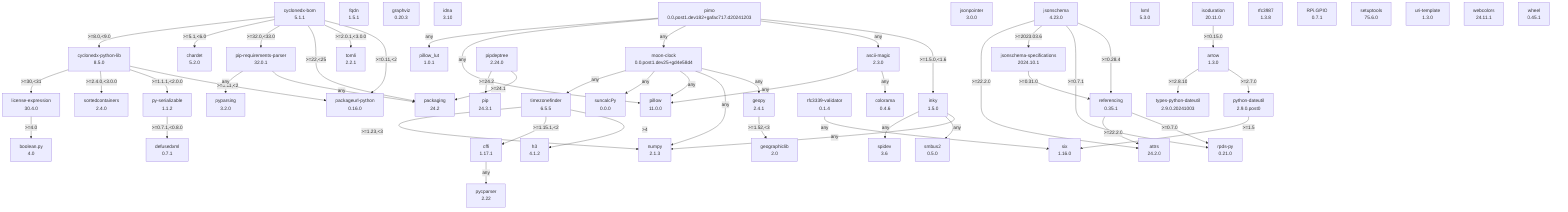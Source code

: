 flowchart TD
    classDef missing stroke-dasharray: 5
    arrow["arrow\n1.3.0"]
    ascii-magic["ascii-magic\n2.3.0"]
    attrs["attrs\n24.2.0"]
    boolean-py["boolean.py\n4.0"]
    cffi["cffi\n1.17.1"]
    chardet["chardet\n5.2.0"]
    colorama["colorama\n0.4.6"]
    cyclonedx-bom["cyclonedx-bom\n5.1.1"]
    cyclonedx-python-lib["cyclonedx-python-lib\n8.5.0"]
    defusedxml["defusedxml\n0.7.1"]
    fqdn["fqdn\n1.5.1"]
    geographiclib["geographiclib\n2.0"]
    geopy["geopy\n2.4.1"]
    graphviz["graphviz\n0.20.3"]
    h3["h3\n4.1.2"]
    idna["idna\n3.10"]
    inky["inky\n1.5.0"]
    isoduration["isoduration\n20.11.0"]
    jsonpointer["jsonpointer\n3.0.0"]
    jsonschema-specifications["jsonschema-specifications\n2024.10.1"]
    jsonschema["jsonschema\n4.23.0"]
    license-expression["license-expression\n30.4.0"]
    lxml["lxml\n5.3.0"]
    moon-clock["moon-clock\n0.0.post1.dev25+gd4e58d4"]
    numpy["numpy\n2.1.3"]
    packageurl-python["packageurl-python\n0.16.0"]
    packaging["packaging\n24.2"]
    pillow-lut["pillow_lut\n1.0.1"]
    pillow["pillow\n11.0.0"]
    pimo["pimo\n0.0.post1.dev182+gafac717.d20241203"]
    pip-requirements-parser["pip-requirements-parser\n32.0.1"]
    pip["pip\n24.3.1"]
    pipdeptree["pipdeptree\n2.24.0"]
    py-serializable["py-serializable\n1.1.2"]
    pycparser["pycparser\n2.22"]
    pyparsing["pyparsing\n3.2.0"]
    python-dateutil["python-dateutil\n2.9.0.post0"]
    referencing["referencing\n0.35.1"]
    rfc3339-validator["rfc3339-validator\n0.1.4"]
    rfc3987["rfc3987\n1.3.8"]
    rpds-py["rpds-py\n0.21.0"]
    rpi-gpio["RPi.GPIO\n0.7.1"]
    setuptools["setuptools\n75.6.0"]
    six["six\n1.16.0"]
    smbus2["smbus2\n0.5.0"]
    sortedcontainers["sortedcontainers\n2.4.0"]
    spidev["spidev\n3.6"]
    suncalcpy["suncalcPy\n0.0.0"]
    timezonefinder["timezonefinder\n6.5.5"]
    tomli["tomli\n2.2.1"]
    types-python-dateutil["types-python-dateutil\n2.9.0.20241003"]
    uri-template["uri-template\n1.3.0"]
    webcolors["webcolors\n24.11.1"]
    wheel["wheel\n0.45.1"]
    arrow -- ">=2.7.0" --> python-dateutil
    arrow -- ">=2.8.10" --> types-python-dateutil
    ascii-magic -- "any" --> colorama
    ascii-magic -- "any" --> pillow
    cffi -- "any" --> pycparser
    cyclonedx-bom -- ">=0.11,<2" --> packageurl-python
    cyclonedx-bom -- ">=2.0.1,<3.0.0" --> tomli
    cyclonedx-bom -- ">=22,<25" --> packaging
    cyclonedx-bom -- ">=32.0,<33.0" --> pip-requirements-parser
    cyclonedx-bom -- ">=5.1,<6.0" --> chardet
    cyclonedx-bom -- ">=8.0,<9.0" --> cyclonedx-python-lib
    cyclonedx-python-lib -- ">=0.11,<2" --> packageurl-python
    cyclonedx-python-lib -- ">=1.1.1,<2.0.0" --> py-serializable
    cyclonedx-python-lib -- ">=2.4.0,<3.0.0" --> sortedcontainers
    cyclonedx-python-lib -- ">=30,<31" --> license-expression
    geopy -- ">=1.52,<3" --> geographiclib
    inky -- "any" --> numpy
    inky -- "any" --> smbus2
    inky -- "any" --> spidev
    isoduration -- ">=0.15.0" --> arrow
    jsonschema -- ">=0.28.4" --> referencing
    jsonschema -- ">=0.7.1" --> rpds-py
    jsonschema -- ">=2023.03.6" --> jsonschema-specifications
    jsonschema -- ">=22.2.0" --> attrs
    jsonschema-specifications -- ">=0.31.0" --> referencing
    license-expression -- ">=4.0" --> boolean-py
    moon-clock -- "any" --> geopy
    moon-clock -- "any" --> numpy
    moon-clock -- "any" --> pillow
    moon-clock -- "any" --> suncalcpy
    moon-clock -- "any" --> timezonefinder
    pimo -- ">=1.5.0,<1.6" --> inky
    pimo -- "any" --> ascii-magic
    pimo -- "any" --> moon-clock
    pimo -- "any" --> pillow
    pimo -- "any" --> pillow-lut
    pip-requirements-parser -- "any" --> packaging
    pip-requirements-parser -- "any" --> pyparsing
    pipdeptree -- ">=24.1" --> packaging
    pipdeptree -- ">=24.2" --> pip
    py-serializable -- ">=0.7.1,<0.8.0" --> defusedxml
    python-dateutil -- ">=1.5" --> six
    referencing -- ">=0.7.0" --> rpds-py
    referencing -- ">=22.2.0" --> attrs
    rfc3339-validator -- "any" --> six
    timezonefinder -- ">4" --> h3
    timezonefinder -- ">=1.15.1,<2" --> cffi
    timezonefinder -- ">=1.23,<3" --> numpy
